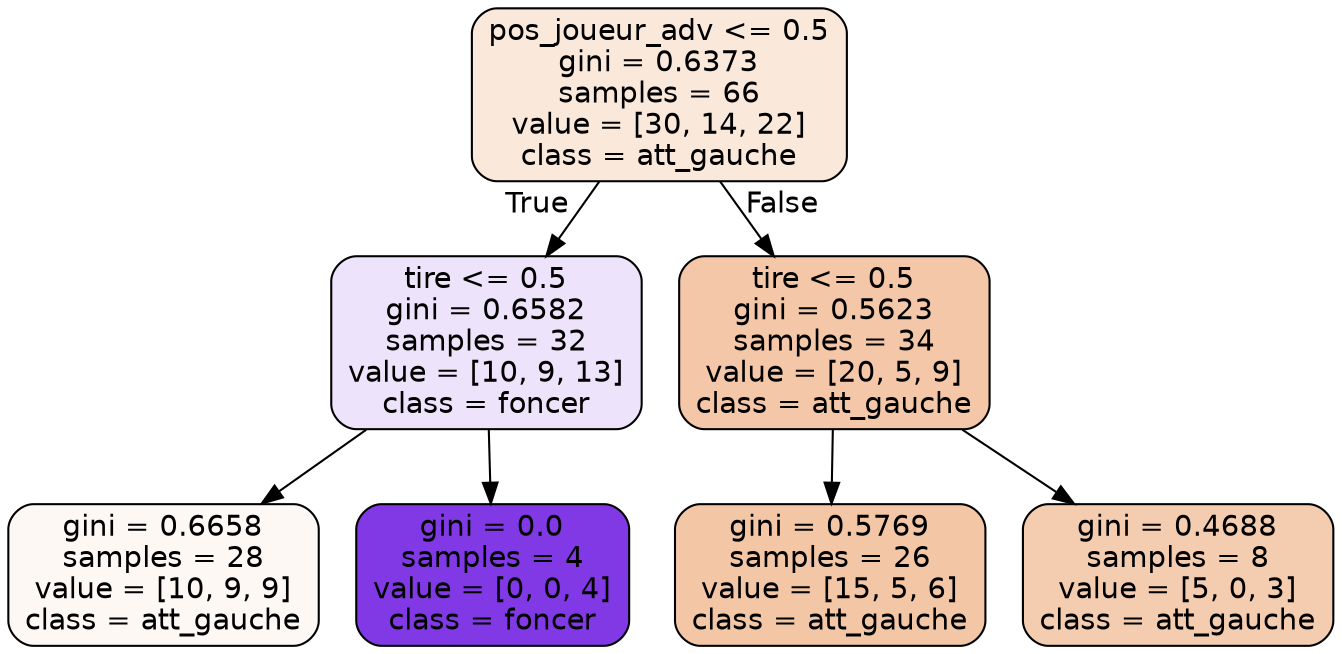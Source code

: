 digraph Tree {
node [shape=box, style="filled, rounded", color="black", fontname=helvetica] ;
edge [fontname=helvetica] ;
0 [label="pos_joueur_adv <= 0.5\ngini = 0.6373\nsamples = 66\nvalue = [30, 14, 22]\nclass = att_gauche", fillcolor="#e581392e"] ;
1 [label="tire <= 0.5\ngini = 0.6582\nsamples = 32\nvalue = [10, 9, 13]\nclass = foncer", fillcolor="#8139e523"] ;
0 -> 1 [labeldistance=2.5, labelangle=45, headlabel="True"] ;
2 [label="gini = 0.6658\nsamples = 28\nvalue = [10, 9, 9]\nclass = att_gauche", fillcolor="#e581390d"] ;
1 -> 2 ;
3 [label="gini = 0.0\nsamples = 4\nvalue = [0, 0, 4]\nclass = foncer", fillcolor="#8139e5ff"] ;
1 -> 3 ;
4 [label="tire <= 0.5\ngini = 0.5623\nsamples = 34\nvalue = [20, 5, 9]\nclass = att_gauche", fillcolor="#e5813970"] ;
0 -> 4 [labeldistance=2.5, labelangle=-45, headlabel="False"] ;
5 [label="gini = 0.5769\nsamples = 26\nvalue = [15, 5, 6]\nclass = att_gauche", fillcolor="#e5813973"] ;
4 -> 5 ;
6 [label="gini = 0.4688\nsamples = 8\nvalue = [5, 0, 3]\nclass = att_gauche", fillcolor="#e5813966"] ;
4 -> 6 ;
}